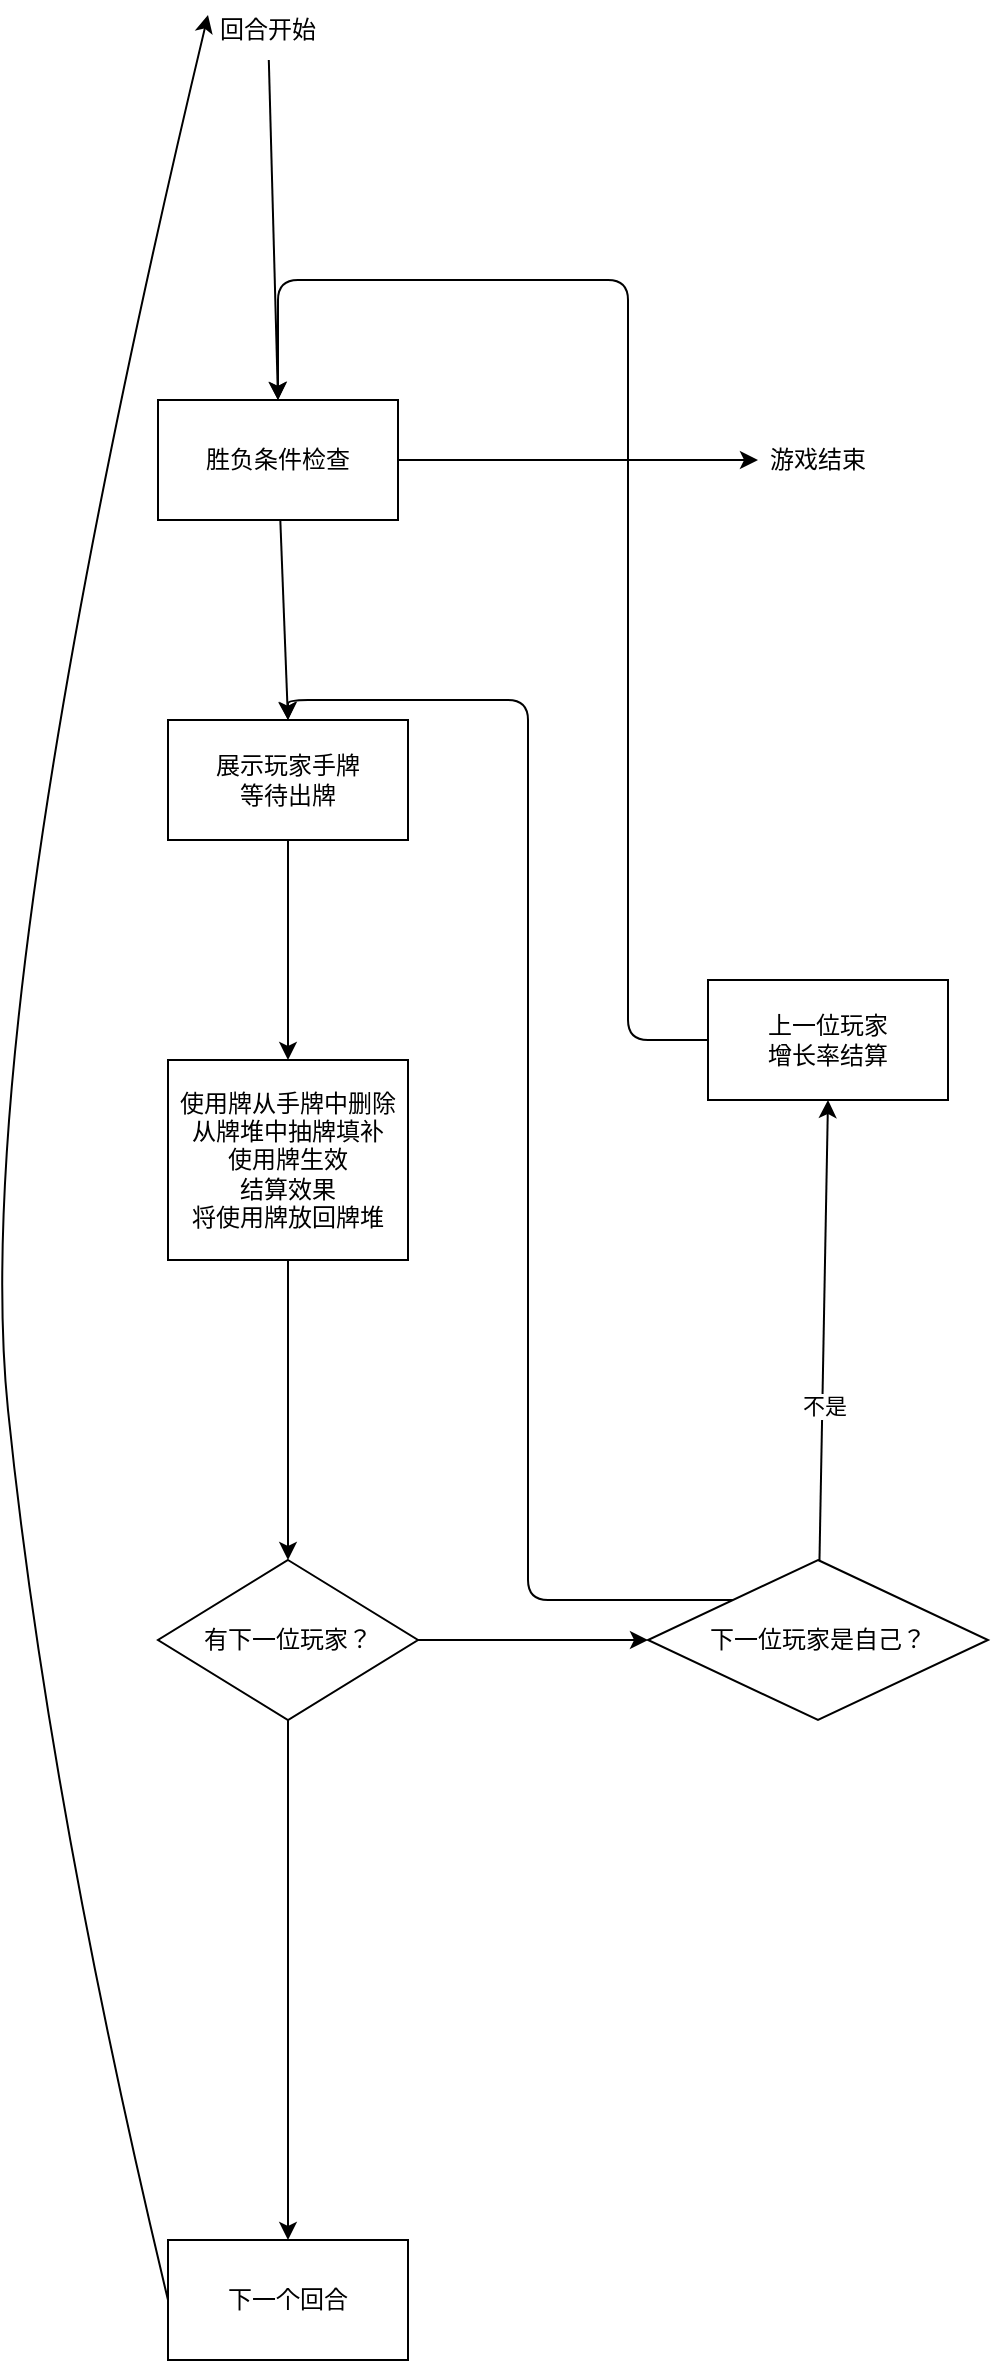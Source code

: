 <mxfile>
    <diagram id="8fZqpEQZWnu58N_dmoXY" name="Page-1">
        <mxGraphModel dx="2038" dy="2098" grid="1" gridSize="10" guides="1" tooltips="1" connect="1" arrows="1" fold="1" page="1" pageScale="1" pageWidth="827" pageHeight="1169" math="0" shadow="0">
            <root>
                <mxCell id="0"/>
                <mxCell id="1" parent="0"/>
                <mxCell id="11" style="edgeStyle=none;html=1;entryX=0.5;entryY=0;entryDx=0;entryDy=0;" edge="1" parent="1" source="5" target="9">
                    <mxGeometry relative="1" as="geometry"/>
                </mxCell>
                <mxCell id="5" value="展示玩家手牌&lt;br&gt;等待出牌" style="rounded=0;whiteSpace=wrap;html=1;" vertex="1" parent="1">
                    <mxGeometry x="30" y="250" width="120" height="60" as="geometry"/>
                </mxCell>
                <mxCell id="31" style="edgeStyle=none;html=1;entryX=0.5;entryY=0;entryDx=0;entryDy=0;" edge="1" parent="1" source="6" target="27">
                    <mxGeometry relative="1" as="geometry"/>
                </mxCell>
                <mxCell id="6" value="回合开始" style="text;html=1;strokeColor=none;fillColor=none;align=center;verticalAlign=middle;whiteSpace=wrap;rounded=0;" vertex="1" parent="1">
                    <mxGeometry x="50" y="-110" width="60" height="30" as="geometry"/>
                </mxCell>
                <mxCell id="41" style="edgeStyle=orthogonalEdgeStyle;html=1;entryX=0.5;entryY=0;entryDx=0;entryDy=0;" edge="1" parent="1" source="9" target="23">
                    <mxGeometry relative="1" as="geometry"/>
                </mxCell>
                <mxCell id="9" value="使用牌从手牌中删除&lt;br&gt;从牌堆中抽牌填补&lt;br&gt;使用牌生效&lt;br&gt;结算效果&lt;br&gt;将使用牌放回牌堆" style="rounded=0;whiteSpace=wrap;html=1;" vertex="1" parent="1">
                    <mxGeometry x="30" y="420" width="120" height="100" as="geometry"/>
                </mxCell>
                <mxCell id="14" value="下一个回合" style="rounded=0;whiteSpace=wrap;html=1;" vertex="1" parent="1">
                    <mxGeometry x="30" y="1010" width="120" height="60" as="geometry"/>
                </mxCell>
                <mxCell id="24" style="edgeStyle=none;html=1;entryX=0.5;entryY=0;entryDx=0;entryDy=0;" edge="1" parent="1" source="23" target="14">
                    <mxGeometry relative="1" as="geometry"/>
                </mxCell>
                <mxCell id="34" style="edgeStyle=none;html=1;entryX=0;entryY=0.5;entryDx=0;entryDy=0;" edge="1" parent="1" source="23" target="33">
                    <mxGeometry relative="1" as="geometry"/>
                </mxCell>
                <mxCell id="23" value="有下一位玩家？" style="rhombus;whiteSpace=wrap;html=1;" vertex="1" parent="1">
                    <mxGeometry x="25" y="670" width="130" height="80" as="geometry"/>
                </mxCell>
                <mxCell id="25" value="" style="curved=1;endArrow=classic;html=1;exitX=0;exitY=0.5;exitDx=0;exitDy=0;entryX=0;entryY=0.25;entryDx=0;entryDy=0;" edge="1" parent="1" source="14" target="6">
                    <mxGeometry width="50" height="50" relative="1" as="geometry">
                        <mxPoint x="480" y="660" as="sourcePoint"/>
                        <mxPoint x="530" y="610" as="targetPoint"/>
                        <Array as="points">
                            <mxPoint x="-30" y="790"/>
                            <mxPoint x="-70" y="400"/>
                        </Array>
                    </mxGeometry>
                </mxCell>
                <mxCell id="26" style="edgeStyle=none;html=1;entryX=0;entryY=0.5;entryDx=0;entryDy=0;" edge="1" parent="1" source="27" target="28">
                    <mxGeometry relative="1" as="geometry">
                        <mxPoint x="285" y="120" as="targetPoint"/>
                    </mxGeometry>
                </mxCell>
                <mxCell id="30" style="edgeStyle=none;html=1;entryX=0.5;entryY=0;entryDx=0;entryDy=0;" edge="1" parent="1" source="27" target="5">
                    <mxGeometry relative="1" as="geometry">
                        <mxPoint x="-40" y="160" as="targetPoint"/>
                    </mxGeometry>
                </mxCell>
                <mxCell id="27" value="胜负条件检查" style="rounded=0;whiteSpace=wrap;html=1;" vertex="1" parent="1">
                    <mxGeometry x="25" y="90" width="120" height="60" as="geometry"/>
                </mxCell>
                <mxCell id="28" value="游戏结束" style="text;html=1;strokeColor=none;fillColor=none;align=center;verticalAlign=middle;whiteSpace=wrap;rounded=0;" vertex="1" parent="1">
                    <mxGeometry x="325" y="105" width="60" height="30" as="geometry"/>
                </mxCell>
                <mxCell id="38" style="edgeStyle=orthogonalEdgeStyle;html=1;entryX=0.5;entryY=0;entryDx=0;entryDy=0;" edge="1" parent="1" source="32" target="27">
                    <mxGeometry relative="1" as="geometry">
                        <Array as="points">
                            <mxPoint x="260" y="410"/>
                            <mxPoint x="260" y="30"/>
                            <mxPoint x="85" y="30"/>
                        </Array>
                    </mxGeometry>
                </mxCell>
                <mxCell id="32" value="上一位玩家&lt;br&gt;增长率结算" style="rounded=0;whiteSpace=wrap;html=1;" vertex="1" parent="1">
                    <mxGeometry x="300" y="380" width="120" height="60" as="geometry"/>
                </mxCell>
                <mxCell id="35" style="edgeStyle=orthogonalEdgeStyle;html=1;entryX=0.5;entryY=0;entryDx=0;entryDy=0;exitX=0;exitY=0;exitDx=0;exitDy=0;" edge="1" parent="1" source="33" target="5">
                    <mxGeometry relative="1" as="geometry"/>
                </mxCell>
                <mxCell id="36" style="edgeStyle=none;html=1;entryX=0.5;entryY=1;entryDx=0;entryDy=0;" edge="1" parent="1" source="33" target="32">
                    <mxGeometry relative="1" as="geometry"/>
                </mxCell>
                <mxCell id="37" value="不是" style="edgeLabel;html=1;align=center;verticalAlign=middle;resizable=0;points=[];" vertex="1" connectable="0" parent="36">
                    <mxGeometry x="-0.321" y="-2" relative="1" as="geometry">
                        <mxPoint x="-1" as="offset"/>
                    </mxGeometry>
                </mxCell>
                <mxCell id="33" value="下一位玩家是自己？" style="rhombus;whiteSpace=wrap;html=1;" vertex="1" parent="1">
                    <mxGeometry x="270" y="670" width="170" height="80" as="geometry"/>
                </mxCell>
            </root>
        </mxGraphModel>
    </diagram>
</mxfile>